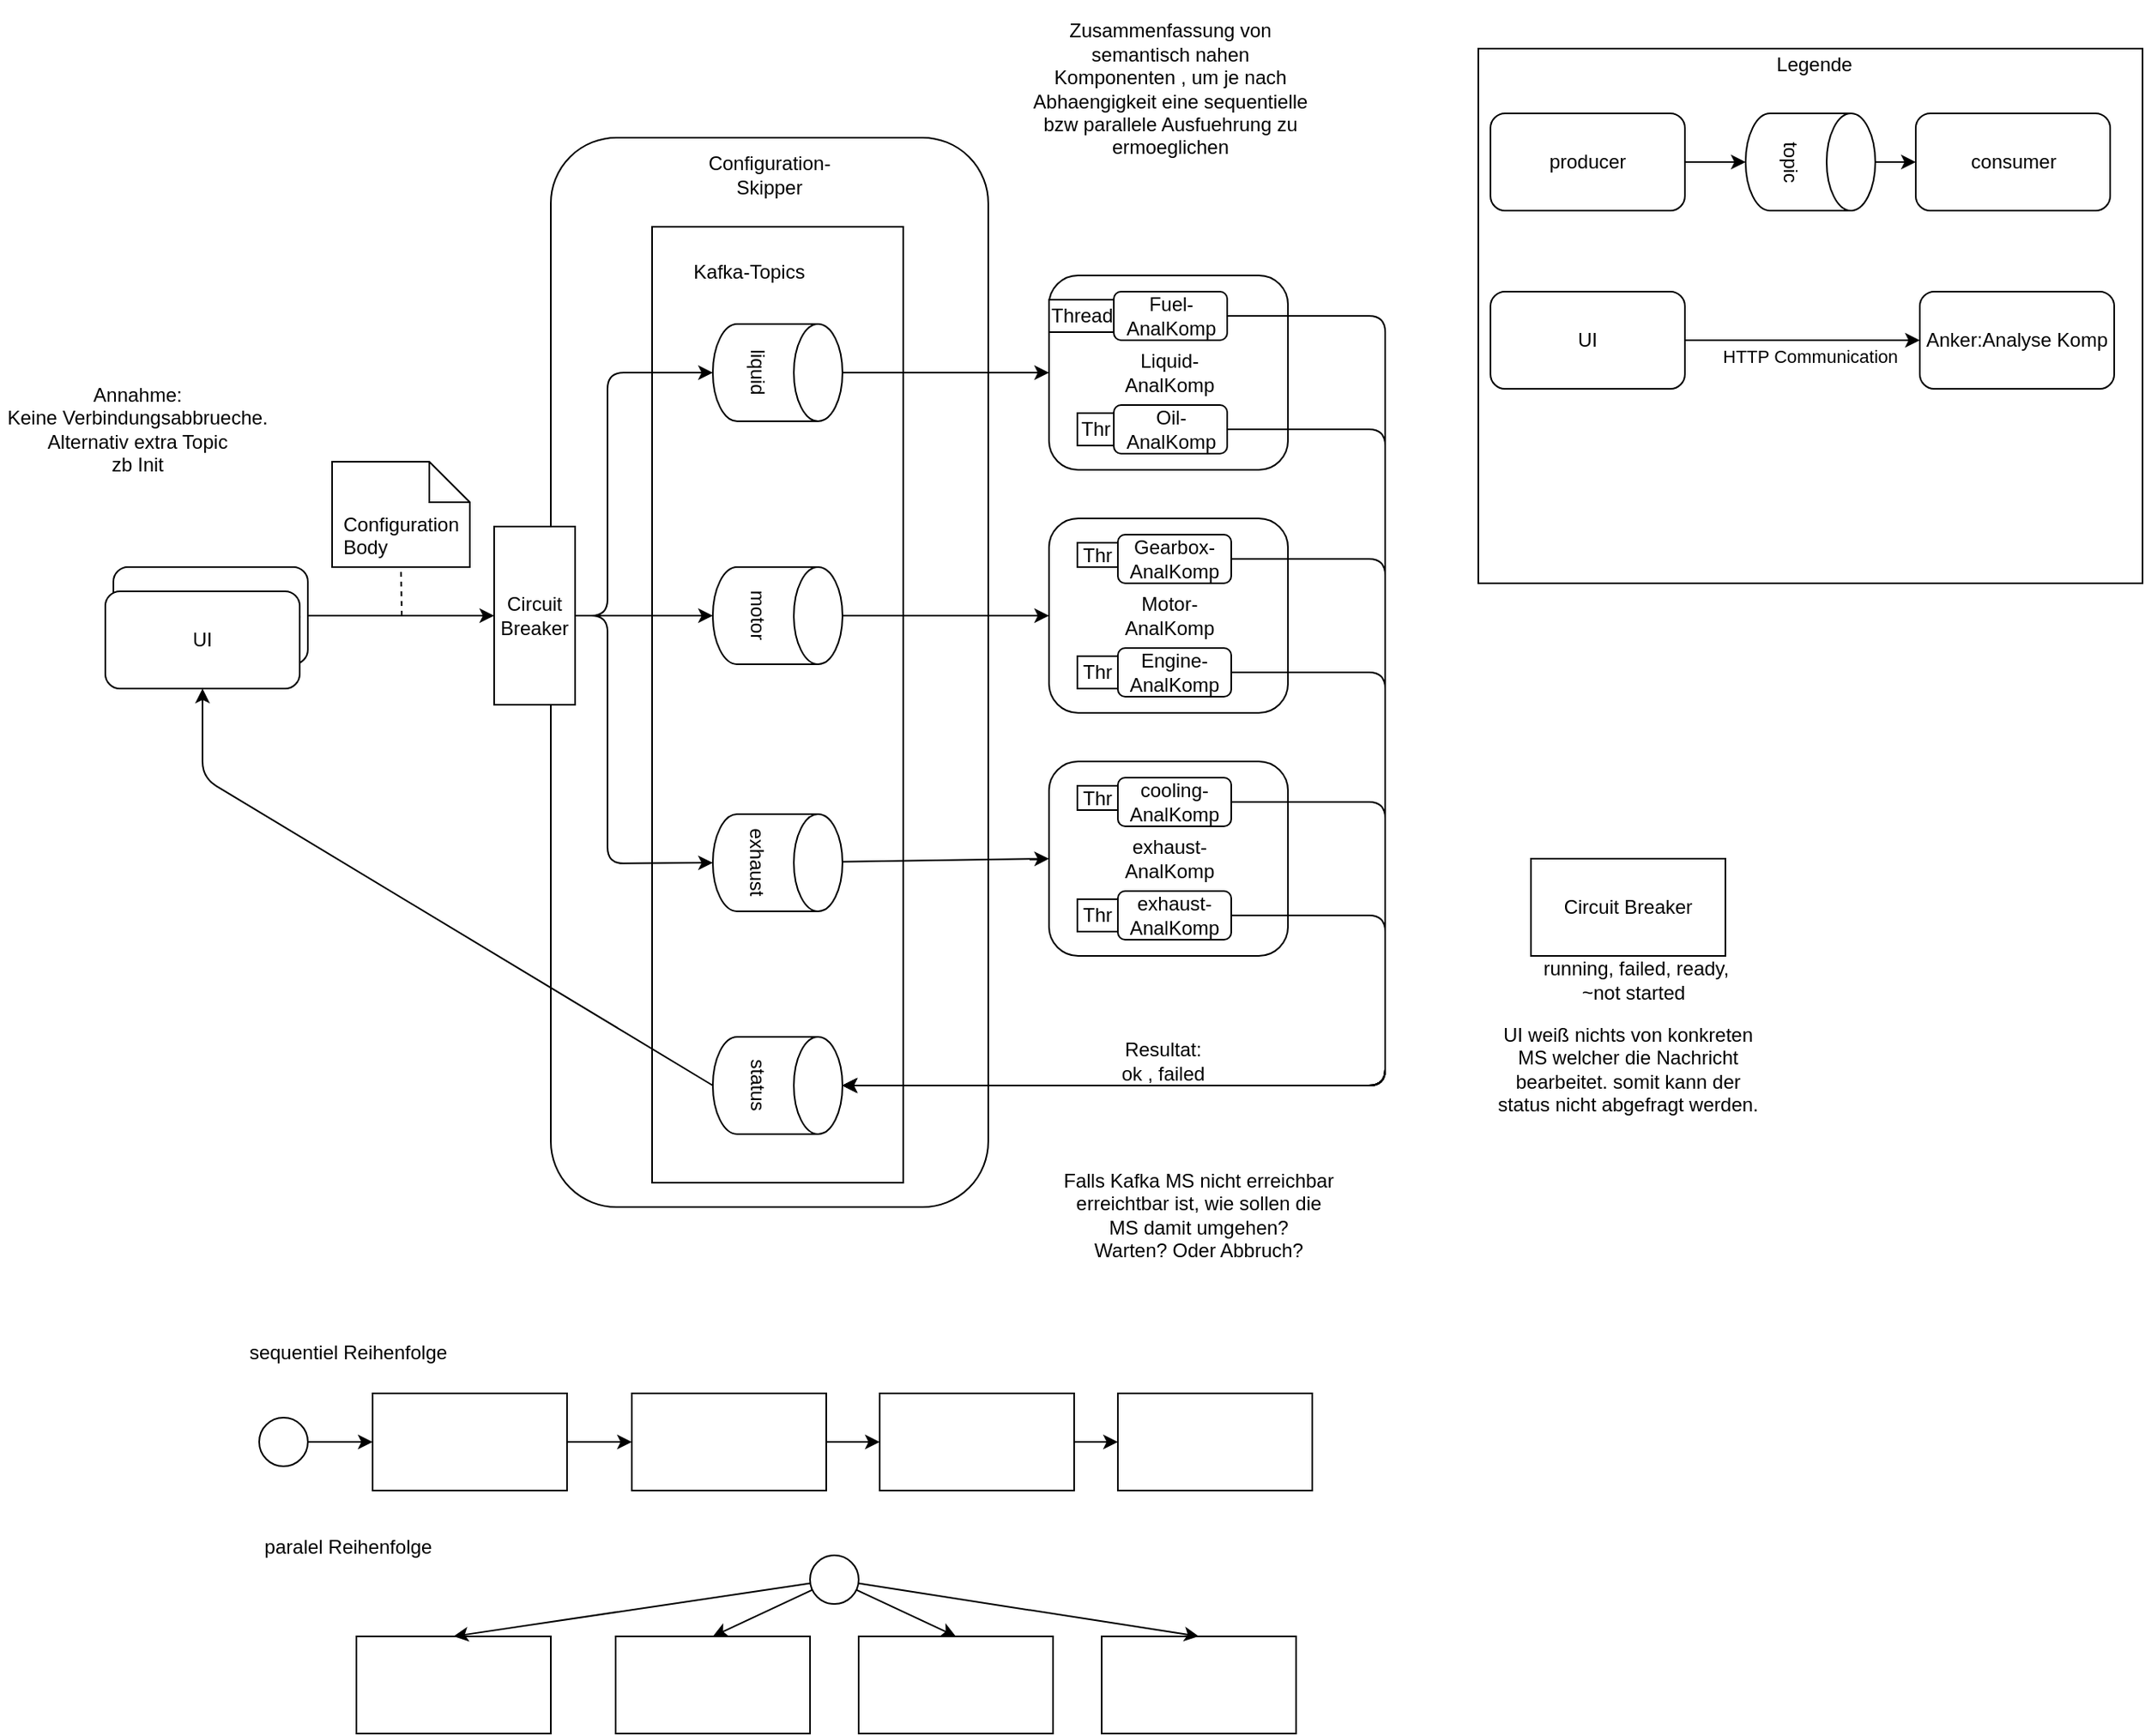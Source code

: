 <mxfile>
    <diagram id="PI8ypTHADLfvJd1oJ4ux" name="Page-1">
        <mxGraphModel dx="1510" dy="815" grid="1" gridSize="10" guides="1" tooltips="1" connect="1" arrows="1" fold="1" page="1" pageScale="1" pageWidth="850" pageHeight="1100" math="0" shadow="0">
            <root>
                <mxCell id="0"/>
                <mxCell id="1" parent="0"/>
                <mxCell id="132" value="" style="rounded=1;whiteSpace=wrap;html=1;" parent="1" vertex="1">
                    <mxGeometry x="285" y="95" width="270" height="660" as="geometry"/>
                </mxCell>
                <mxCell id="107" value="" style="rounded=0;whiteSpace=wrap;html=1;" parent="1" vertex="1">
                    <mxGeometry x="857.5" y="40" width="410" height="330" as="geometry"/>
                </mxCell>
                <mxCell id="93" value="Liquid-&lt;br&gt;AnalKomp" style="rounded=1;whiteSpace=wrap;html=1;" parent="1" vertex="1">
                    <mxGeometry x="592.5" y="180" width="147.5" height="120" as="geometry"/>
                </mxCell>
                <mxCell id="2" value="" style="rounded=0;whiteSpace=wrap;html=1;" parent="1" vertex="1">
                    <mxGeometry x="347.5" y="150" width="155" height="590" as="geometry"/>
                </mxCell>
                <mxCell id="8" style="edgeStyle=none;html=1;entryX=0;entryY=0.5;entryDx=0;entryDy=0;exitX=0.5;exitY=0;exitDx=0;exitDy=0;exitPerimeter=0;" parent="1" source="3" target="93" edge="1">
                    <mxGeometry relative="1" as="geometry"/>
                </mxCell>
                <mxCell id="3" value="liquid" style="shape=cylinder3;whiteSpace=wrap;html=1;boundedLbl=1;backgroundOutline=1;size=15;rotation=90;" parent="1" vertex="1">
                    <mxGeometry x="395" y="200" width="60" height="80" as="geometry"/>
                </mxCell>
                <mxCell id="29" style="edgeStyle=none;html=1;entryX=0;entryY=0.5;entryDx=0;entryDy=0;" parent="1" source="4" target="100" edge="1">
                    <mxGeometry relative="1" as="geometry">
                        <mxPoint x="600" y="345" as="targetPoint"/>
                    </mxGeometry>
                </mxCell>
                <mxCell id="4" value="motor" style="shape=cylinder3;whiteSpace=wrap;html=1;boundedLbl=1;backgroundOutline=1;size=15;rotation=90;" parent="1" vertex="1">
                    <mxGeometry x="395" y="350" width="60" height="80" as="geometry"/>
                </mxCell>
                <mxCell id="55" style="edgeStyle=none;html=1;entryX=0;entryY=0.5;entryDx=0;entryDy=0;" parent="1" source="5" target="101" edge="1">
                    <mxGeometry relative="1" as="geometry">
                        <mxPoint x="600" y="490" as="targetPoint"/>
                    </mxGeometry>
                </mxCell>
                <mxCell id="5" value="exhaust" style="shape=cylinder3;whiteSpace=wrap;html=1;boundedLbl=1;backgroundOutline=1;size=15;rotation=90;" parent="1" vertex="1">
                    <mxGeometry x="395" y="502.5" width="60" height="80" as="geometry"/>
                </mxCell>
                <mxCell id="116" style="edgeStyle=none;html=1;entryX=0.5;entryY=0;entryDx=0;entryDy=0;entryPerimeter=0;" parent="1" source="7" target="81" edge="1">
                    <mxGeometry relative="1" as="geometry">
                        <Array as="points">
                            <mxPoint x="800" y="275"/>
                            <mxPoint x="800" y="680"/>
                        </Array>
                    </mxGeometry>
                </mxCell>
                <mxCell id="7" value="Oil-&lt;br&gt;AnalKomp" style="rounded=1;whiteSpace=wrap;html=1;" parent="1" vertex="1">
                    <mxGeometry x="632.5" y="260" width="70" height="30" as="geometry"/>
                </mxCell>
                <mxCell id="11" value="Kafka-Topics" style="text;html=1;strokeColor=none;fillColor=none;align=center;verticalAlign=middle;whiteSpace=wrap;rounded=0;" parent="1" vertex="1">
                    <mxGeometry x="370" y="162.5" width="75" height="30" as="geometry"/>
                </mxCell>
                <mxCell id="121" style="edgeStyle=none;html=1;entryX=0;entryY=0.5;entryDx=0;entryDy=0;" parent="1" source="21" target="79" edge="1">
                    <mxGeometry relative="1" as="geometry"/>
                </mxCell>
                <mxCell id="21" value="Anker:Analyse Komp" style="rounded=1;whiteSpace=wrap;html=1;" parent="1" vertex="1">
                    <mxGeometry x="15" y="360" width="120" height="60" as="geometry"/>
                </mxCell>
                <mxCell id="23" value="sequentiel&amp;nbsp;Reihenfolge" style="text;html=1;strokeColor=none;fillColor=none;align=center;verticalAlign=middle;whiteSpace=wrap;rounded=0;" parent="1" vertex="1">
                    <mxGeometry x="95" y="830" width="130" height="30" as="geometry"/>
                </mxCell>
                <mxCell id="34" style="edgeStyle=none;html=1;entryX=0;entryY=0.5;entryDx=0;entryDy=0;" parent="1" source="24" target="25" edge="1">
                    <mxGeometry relative="1" as="geometry"/>
                </mxCell>
                <mxCell id="24" value="" style="rounded=0;whiteSpace=wrap;html=1;" parent="1" vertex="1">
                    <mxGeometry x="175" y="870" width="120" height="60" as="geometry"/>
                </mxCell>
                <mxCell id="35" style="edgeStyle=none;html=1;entryX=0;entryY=0.5;entryDx=0;entryDy=0;" parent="1" source="25" target="26" edge="1">
                    <mxGeometry relative="1" as="geometry"/>
                </mxCell>
                <mxCell id="25" value="" style="rounded=0;whiteSpace=wrap;html=1;" parent="1" vertex="1">
                    <mxGeometry x="335" y="870" width="120" height="60" as="geometry"/>
                </mxCell>
                <mxCell id="36" style="edgeStyle=none;html=1;" parent="1" source="26" target="27" edge="1">
                    <mxGeometry relative="1" as="geometry"/>
                </mxCell>
                <mxCell id="26" value="" style="rounded=0;whiteSpace=wrap;html=1;" parent="1" vertex="1">
                    <mxGeometry x="488" y="870" width="120" height="60" as="geometry"/>
                </mxCell>
                <mxCell id="27" value="" style="rounded=0;whiteSpace=wrap;html=1;" parent="1" vertex="1">
                    <mxGeometry x="635" y="870" width="120" height="60" as="geometry"/>
                </mxCell>
                <mxCell id="45" style="edgeStyle=none;html=1;entryX=0.5;entryY=1;entryDx=0;entryDy=0;" parent="1" source="41" target="21" edge="1">
                    <mxGeometry relative="1" as="geometry"/>
                </mxCell>
                <mxCell id="41" value="UI" style="rounded=1;whiteSpace=wrap;html=1;" parent="1" vertex="1">
                    <mxGeometry x="10" y="375" width="120" height="60" as="geometry"/>
                </mxCell>
                <mxCell id="46" value="Annahme:&lt;br&gt;Keine Verbindungsabbrueche.&lt;br&gt;Alternativ extra Topic&lt;br&gt;zb Init" style="text;html=1;strokeColor=none;fillColor=none;align=center;verticalAlign=middle;whiteSpace=wrap;rounded=0;" parent="1" vertex="1">
                    <mxGeometry x="-55" y="235" width="170" height="80" as="geometry"/>
                </mxCell>
                <mxCell id="47" value="Resultat:&lt;br&gt;ok , failed" style="text;html=1;strokeColor=none;fillColor=none;align=center;verticalAlign=middle;whiteSpace=wrap;rounded=0;" parent="1" vertex="1">
                    <mxGeometry x="632.5" y="650" width="60" height="30" as="geometry"/>
                </mxCell>
                <mxCell id="50" value="running, failed, ready, ~not started&amp;nbsp;" style="text;html=1;strokeColor=none;fillColor=none;align=center;verticalAlign=middle;whiteSpace=wrap;rounded=0;" parent="1" vertex="1">
                    <mxGeometry x="890" y="575" width="130" height="80" as="geometry"/>
                </mxCell>
                <mxCell id="52" value="Circuit Breaker" style="rounded=0;whiteSpace=wrap;html=1;" parent="1" vertex="1">
                    <mxGeometry x="890" y="540" width="120" height="60" as="geometry"/>
                </mxCell>
                <mxCell id="53" value="UI weiß nichts von konkreten MS welcher die Nachricht bearbeitet. somit kann der status nicht abgefragt werden." style="text;html=1;strokeColor=none;fillColor=none;align=center;verticalAlign=middle;whiteSpace=wrap;rounded=0;" parent="1" vertex="1">
                    <mxGeometry x="865" y="630" width="170" height="80" as="geometry"/>
                </mxCell>
                <mxCell id="59" value="paralel Reihenfolge" style="text;html=1;strokeColor=none;fillColor=none;align=center;verticalAlign=middle;whiteSpace=wrap;rounded=0;" parent="1" vertex="1">
                    <mxGeometry x="95" y="950" width="130" height="30" as="geometry"/>
                </mxCell>
                <mxCell id="61" value="" style="rounded=0;whiteSpace=wrap;html=1;" parent="1" vertex="1">
                    <mxGeometry x="165" y="1020" width="120" height="60" as="geometry"/>
                </mxCell>
                <mxCell id="63" value="" style="rounded=0;whiteSpace=wrap;html=1;" parent="1" vertex="1">
                    <mxGeometry x="325" y="1020" width="120" height="60" as="geometry"/>
                </mxCell>
                <mxCell id="65" value="" style="rounded=0;whiteSpace=wrap;html=1;" parent="1" vertex="1">
                    <mxGeometry x="475" y="1020" width="120" height="60" as="geometry"/>
                </mxCell>
                <mxCell id="66" value="" style="rounded=0;whiteSpace=wrap;html=1;" parent="1" vertex="1">
                    <mxGeometry x="625" y="1020" width="120" height="60" as="geometry"/>
                </mxCell>
                <mxCell id="68" style="edgeStyle=none;html=1;entryX=0.5;entryY=0;entryDx=0;entryDy=0;" parent="1" source="67" target="66" edge="1">
                    <mxGeometry relative="1" as="geometry"/>
                </mxCell>
                <mxCell id="69" style="edgeStyle=none;html=1;entryX=0.5;entryY=0;entryDx=0;entryDy=0;" parent="1" source="67" target="65" edge="1">
                    <mxGeometry relative="1" as="geometry"/>
                </mxCell>
                <mxCell id="70" style="edgeStyle=none;html=1;entryX=0.5;entryY=0;entryDx=0;entryDy=0;" parent="1" source="67" target="63" edge="1">
                    <mxGeometry relative="1" as="geometry"/>
                </mxCell>
                <mxCell id="71" style="edgeStyle=none;html=1;entryX=0.5;entryY=0;entryDx=0;entryDy=0;" parent="1" source="67" target="61" edge="1">
                    <mxGeometry relative="1" as="geometry"/>
                </mxCell>
                <mxCell id="67" value="" style="ellipse;whiteSpace=wrap;html=1;aspect=fixed;" parent="1" vertex="1">
                    <mxGeometry x="445" y="970" width="30" height="30" as="geometry"/>
                </mxCell>
                <mxCell id="73" style="edgeStyle=none;html=1;entryX=0;entryY=0.5;entryDx=0;entryDy=0;" parent="1" source="72" target="24" edge="1">
                    <mxGeometry relative="1" as="geometry"/>
                </mxCell>
                <mxCell id="72" value="" style="ellipse;whiteSpace=wrap;html=1;aspect=fixed;" parent="1" vertex="1">
                    <mxGeometry x="105" y="885" width="30" height="30" as="geometry"/>
                </mxCell>
                <mxCell id="126" style="edgeStyle=none;html=1;entryX=0.5;entryY=1;entryDx=0;entryDy=0;entryPerimeter=0;" parent="1" source="79" target="4" edge="1">
                    <mxGeometry relative="1" as="geometry"/>
                </mxCell>
                <mxCell id="127" style="edgeStyle=none;html=1;entryX=0.5;entryY=1;entryDx=0;entryDy=0;entryPerimeter=0;" parent="1" source="79" target="5" edge="1">
                    <mxGeometry relative="1" as="geometry">
                        <Array as="points">
                            <mxPoint x="320" y="390"/>
                            <mxPoint x="320" y="543"/>
                        </Array>
                    </mxGeometry>
                </mxCell>
                <mxCell id="128" style="edgeStyle=none;html=1;entryX=0.5;entryY=1;entryDx=0;entryDy=0;entryPerimeter=0;" parent="1" source="79" target="3" edge="1">
                    <mxGeometry relative="1" as="geometry">
                        <Array as="points">
                            <mxPoint x="320" y="390"/>
                            <mxPoint x="320" y="240"/>
                        </Array>
                    </mxGeometry>
                </mxCell>
                <mxCell id="79" value="Circuit Breaker" style="rounded=0;whiteSpace=wrap;html=1;" parent="1" vertex="1">
                    <mxGeometry x="250" y="335" width="50" height="110" as="geometry"/>
                </mxCell>
                <mxCell id="82" style="edgeStyle=none;html=1;entryX=0.5;entryY=1;entryDx=0;entryDy=0;exitX=0.5;exitY=1;exitDx=0;exitDy=0;exitPerimeter=0;" parent="1" source="81" target="41" edge="1">
                    <mxGeometry relative="1" as="geometry">
                        <Array as="points">
                            <mxPoint x="70" y="490"/>
                        </Array>
                    </mxGeometry>
                </mxCell>
                <mxCell id="81" value="status" style="shape=cylinder3;whiteSpace=wrap;html=1;boundedLbl=1;backgroundOutline=1;size=15;rotation=90;" parent="1" vertex="1">
                    <mxGeometry x="395" y="640" width="60" height="80" as="geometry"/>
                </mxCell>
                <mxCell id="89" style="edgeStyle=none;html=1;entryX=0;entryY=0.5;entryDx=0;entryDy=0;" parent="1" source="85" target="86" edge="1">
                    <mxGeometry relative="1" as="geometry"/>
                </mxCell>
                <mxCell id="85" value="topic" style="shape=cylinder3;whiteSpace=wrap;html=1;boundedLbl=1;backgroundOutline=1;size=15;rotation=90;" parent="1" vertex="1">
                    <mxGeometry x="1032.5" y="70" width="60" height="80" as="geometry"/>
                </mxCell>
                <mxCell id="86" value="consumer" style="rounded=1;whiteSpace=wrap;html=1;" parent="1" vertex="1">
                    <mxGeometry x="1127.5" y="80" width="120" height="60" as="geometry"/>
                </mxCell>
                <mxCell id="88" style="edgeStyle=none;html=1;entryX=0.5;entryY=1;entryDx=0;entryDy=0;entryPerimeter=0;" parent="1" source="87" target="85" edge="1">
                    <mxGeometry relative="1" as="geometry"/>
                </mxCell>
                <mxCell id="87" value="producer" style="rounded=1;whiteSpace=wrap;html=1;" parent="1" vertex="1">
                    <mxGeometry x="865" y="80" width="120" height="60" as="geometry"/>
                </mxCell>
                <mxCell id="90" value="Legende" style="text;html=1;strokeColor=none;fillColor=none;align=center;verticalAlign=middle;whiteSpace=wrap;rounded=0;" parent="1" vertex="1">
                    <mxGeometry x="1000" y="10" width="130" height="80" as="geometry"/>
                </mxCell>
                <mxCell id="94" style="edgeStyle=none;html=1;entryX=0.5;entryY=0;entryDx=0;entryDy=0;entryPerimeter=0;" parent="1" source="91" target="81" edge="1">
                    <mxGeometry relative="1" as="geometry">
                        <Array as="points">
                            <mxPoint x="800" y="205"/>
                            <mxPoint x="800" y="680"/>
                        </Array>
                    </mxGeometry>
                </mxCell>
                <mxCell id="91" value="Fuel-&lt;br&gt;AnalKomp" style="rounded=1;whiteSpace=wrap;html=1;" parent="1" vertex="1">
                    <mxGeometry x="632.5" y="190" width="70" height="30" as="geometry"/>
                </mxCell>
                <mxCell id="95" value="Zusammenfassung von semantisch nahen Komponenten , um je nach Abhaengigkeit eine sequentielle bzw parallele Ausfuehrung zu ermoeglichen" style="text;html=1;strokeColor=none;fillColor=none;align=center;verticalAlign=middle;whiteSpace=wrap;rounded=0;" parent="1" vertex="1">
                    <mxGeometry x="580" y="20" width="175" height="90" as="geometry"/>
                </mxCell>
                <mxCell id="98" value="Thread" style="rounded=0;whiteSpace=wrap;html=1;" parent="1" vertex="1">
                    <mxGeometry x="592.5" y="195" width="40" height="20" as="geometry"/>
                </mxCell>
                <mxCell id="99" value="Thr" style="rounded=0;whiteSpace=wrap;html=1;" parent="1" vertex="1">
                    <mxGeometry x="610" y="265" width="22.5" height="20" as="geometry"/>
                </mxCell>
                <mxCell id="100" value="Motor-&lt;br&gt;AnalKomp" style="rounded=1;whiteSpace=wrap;html=1;" parent="1" vertex="1">
                    <mxGeometry x="592.5" y="330" width="147.5" height="120" as="geometry"/>
                </mxCell>
                <mxCell id="101" value="exhaust-&lt;br&gt;AnalKomp" style="rounded=1;whiteSpace=wrap;html=1;" parent="1" vertex="1">
                    <mxGeometry x="592.5" y="480" width="147.5" height="120" as="geometry"/>
                </mxCell>
                <mxCell id="102" value="Anker:Analyse Komp" style="rounded=1;whiteSpace=wrap;html=1;" parent="1" vertex="1">
                    <mxGeometry x="1130" y="190" width="120" height="60" as="geometry"/>
                </mxCell>
                <mxCell id="105" value="HTTP Communication" style="edgeStyle=none;html=1;entryX=0;entryY=0.5;entryDx=0;entryDy=0;" parent="1" source="103" target="102" edge="1">
                    <mxGeometry x="0.053" y="-10" relative="1" as="geometry">
                        <mxPoint as="offset"/>
                    </mxGeometry>
                </mxCell>
                <mxCell id="103" value="UI" style="rounded=1;whiteSpace=wrap;html=1;" parent="1" vertex="1">
                    <mxGeometry x="865" y="190" width="120" height="60" as="geometry"/>
                </mxCell>
                <mxCell id="118" style="edgeStyle=none;html=1;entryX=0.5;entryY=0;entryDx=0;entryDy=0;entryPerimeter=0;" parent="1" source="108" target="81" edge="1">
                    <mxGeometry relative="1" as="geometry">
                        <Array as="points">
                            <mxPoint x="800" y="425"/>
                            <mxPoint x="800" y="680"/>
                        </Array>
                    </mxGeometry>
                </mxCell>
                <mxCell id="108" value="Engine-&lt;br&gt;AnalKomp" style="rounded=1;whiteSpace=wrap;html=1;" parent="1" vertex="1">
                    <mxGeometry x="635" y="410" width="70" height="30" as="geometry"/>
                </mxCell>
                <mxCell id="117" style="edgeStyle=none;html=1;entryX=0.5;entryY=0;entryDx=0;entryDy=0;entryPerimeter=0;" parent="1" source="109" target="81" edge="1">
                    <mxGeometry relative="1" as="geometry">
                        <Array as="points">
                            <mxPoint x="800" y="355"/>
                            <mxPoint x="800" y="680"/>
                        </Array>
                    </mxGeometry>
                </mxCell>
                <mxCell id="109" value="Gearbox-&lt;br&gt;AnalKomp" style="rounded=1;whiteSpace=wrap;html=1;" parent="1" vertex="1">
                    <mxGeometry x="635" y="340" width="70" height="30" as="geometry"/>
                </mxCell>
                <mxCell id="110" value="Thr" style="rounded=0;whiteSpace=wrap;html=1;" parent="1" vertex="1">
                    <mxGeometry x="610" y="345" width="25" height="15" as="geometry"/>
                </mxCell>
                <mxCell id="111" value="Thr" style="rounded=0;whiteSpace=wrap;html=1;" parent="1" vertex="1">
                    <mxGeometry x="610" y="415" width="25" height="20" as="geometry"/>
                </mxCell>
                <mxCell id="120" style="edgeStyle=none;html=1;entryX=0.5;entryY=0;entryDx=0;entryDy=0;entryPerimeter=0;" parent="1" source="112" target="81" edge="1">
                    <mxGeometry relative="1" as="geometry">
                        <Array as="points">
                            <mxPoint x="800" y="575"/>
                            <mxPoint x="800" y="680"/>
                        </Array>
                    </mxGeometry>
                </mxCell>
                <mxCell id="112" value="exhaust-&lt;br&gt;AnalKomp" style="rounded=1;whiteSpace=wrap;html=1;" parent="1" vertex="1">
                    <mxGeometry x="635" y="560" width="70" height="30" as="geometry"/>
                </mxCell>
                <mxCell id="119" style="edgeStyle=none;html=1;entryX=0.5;entryY=0;entryDx=0;entryDy=0;entryPerimeter=0;" parent="1" source="113" target="81" edge="1">
                    <mxGeometry relative="1" as="geometry">
                        <Array as="points">
                            <mxPoint x="800" y="505"/>
                            <mxPoint x="800" y="680"/>
                        </Array>
                    </mxGeometry>
                </mxCell>
                <mxCell id="113" value="cooling-&lt;br&gt;AnalKomp" style="rounded=1;whiteSpace=wrap;html=1;" parent="1" vertex="1">
                    <mxGeometry x="635" y="490" width="70" height="30" as="geometry"/>
                </mxCell>
                <mxCell id="114" value="Thr" style="rounded=0;whiteSpace=wrap;html=1;" parent="1" vertex="1">
                    <mxGeometry x="610" y="495" width="25" height="15" as="geometry"/>
                </mxCell>
                <mxCell id="115" value="Thr" style="rounded=0;whiteSpace=wrap;html=1;" parent="1" vertex="1">
                    <mxGeometry x="610" y="565" width="25" height="20" as="geometry"/>
                </mxCell>
                <mxCell id="122" value="" style="endArrow=none;dashed=1;html=1;entryX=0.5;entryY=1;entryDx=0;entryDy=0;entryPerimeter=0;" parent="1" target="130" edge="1">
                    <mxGeometry width="50" height="50" relative="1" as="geometry">
                        <mxPoint x="193" y="390" as="sourcePoint"/>
                        <mxPoint x="205" y="360" as="targetPoint"/>
                    </mxGeometry>
                </mxCell>
                <mxCell id="130" value="&lt;span style=&quot;text-align: center;&quot;&gt;Configuration&lt;/span&gt;&lt;br style=&quot;text-align: center;&quot;&gt;&lt;span style=&quot;text-align: center;&quot;&gt;Body&lt;/span&gt;" style="shape=note2;boundedLbl=1;whiteSpace=wrap;html=1;size=25;verticalAlign=top;align=left;spacingLeft=5;" parent="1" vertex="1">
                    <mxGeometry x="150" y="295" width="85" height="65" as="geometry"/>
                </mxCell>
                <mxCell id="133" value="Configuration-Skipper" style="text;html=1;strokeColor=none;fillColor=none;align=center;verticalAlign=middle;whiteSpace=wrap;rounded=0;" parent="1" vertex="1">
                    <mxGeometry x="380" y="95" width="80" height="45" as="geometry"/>
                </mxCell>
                <mxCell id="135" value="" style="shape=image;verticalLabelPosition=bottom;labelBackgroundColor=default;verticalAlign=top;aspect=fixed;imageAspect=0;image=https://assets.stickpng.com/images/62a879da3048e459144d038b.png;" parent="1" vertex="1">
                    <mxGeometry x="451.98" y="150" width="50.52" height="55" as="geometry"/>
                </mxCell>
                <mxCell id="136" value="" style="shape=image;verticalLabelPosition=bottom;labelBackgroundColor=default;verticalAlign=top;aspect=fixed;imageAspect=0;image=https://vaadin.com/images/trademark/PNG/VaadinLogomark_RGB_1000x1000.png;" parent="1" vertex="1">
                    <mxGeometry x="95" y="380" width="30" height="30" as="geometry"/>
                </mxCell>
                <mxCell id="138" value="Falls Kafka MS nicht erreichbar erreichtbar ist, wie sollen die MS damit umgehen?&lt;br&gt;Warten? Oder Abbruch?" style="text;html=1;strokeColor=none;fillColor=none;align=center;verticalAlign=middle;whiteSpace=wrap;rounded=0;" parent="1" vertex="1">
                    <mxGeometry x="600" y="720" width="170" height="80" as="geometry"/>
                </mxCell>
            </root>
        </mxGraphModel>
    </diagram>
</mxfile>